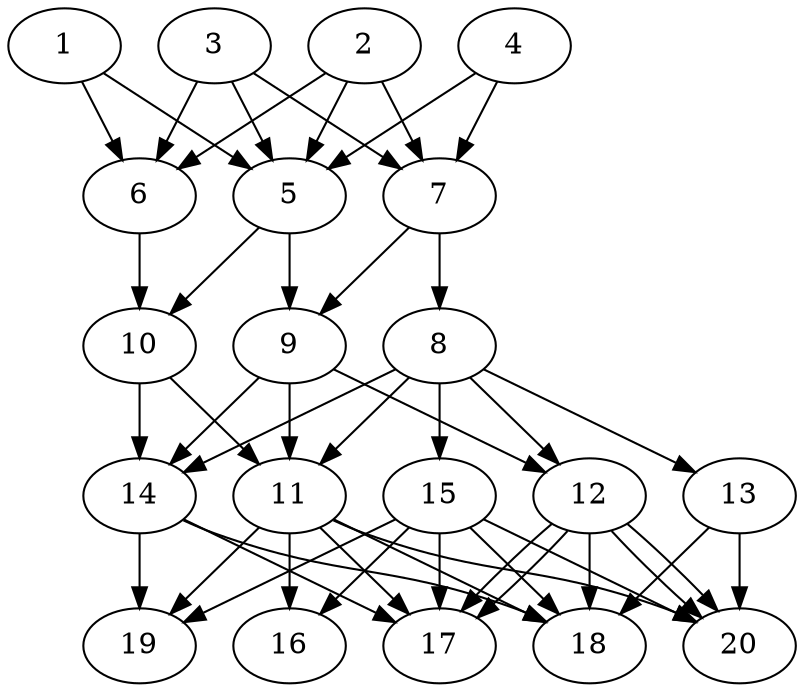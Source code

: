 // DAG automatically generated by daggen at Tue Aug  6 16:20:30 2019
// ./daggen --dot -n 20 --ccr 0.3 --fat 0.6 --regular 0.5 --density 0.9 --mindata 5242880 --maxdata 52428800 
digraph G {
  1 [size="104710827", alpha="0.11", expect_size="31413248"] 
  1 -> 5 [size ="31413248"]
  1 -> 6 [size ="31413248"]
  2 [size="156163413", alpha="0.10", expect_size="46849024"] 
  2 -> 5 [size ="46849024"]
  2 -> 6 [size ="46849024"]
  2 -> 7 [size ="46849024"]
  3 [size="27473920", alpha="0.14", expect_size="8242176"] 
  3 -> 5 [size ="8242176"]
  3 -> 6 [size ="8242176"]
  3 -> 7 [size ="8242176"]
  4 [size="133905067", alpha="0.08", expect_size="40171520"] 
  4 -> 5 [size ="40171520"]
  4 -> 7 [size ="40171520"]
  5 [size="102464853", alpha="0.09", expect_size="30739456"] 
  5 -> 9 [size ="30739456"]
  5 -> 10 [size ="30739456"]
  6 [size="139250347", alpha="0.13", expect_size="41775104"] 
  6 -> 10 [size ="41775104"]
  7 [size="155296427", alpha="0.02", expect_size="46588928"] 
  7 -> 8 [size ="46588928"]
  7 -> 9 [size ="46588928"]
  8 [size="43670187", alpha="0.11", expect_size="13101056"] 
  8 -> 11 [size ="13101056"]
  8 -> 12 [size ="13101056"]
  8 -> 13 [size ="13101056"]
  8 -> 14 [size ="13101056"]
  8 -> 15 [size ="13101056"]
  9 [size="174414507", alpha="0.15", expect_size="52324352"] 
  9 -> 11 [size ="52324352"]
  9 -> 12 [size ="52324352"]
  9 -> 14 [size ="52324352"]
  10 [size="19848533", alpha="0.03", expect_size="5954560"] 
  10 -> 11 [size ="5954560"]
  10 -> 14 [size ="5954560"]
  11 [size="132590933", alpha="0.10", expect_size="39777280"] 
  11 -> 16 [size ="39777280"]
  11 -> 17 [size ="39777280"]
  11 -> 18 [size ="39777280"]
  11 -> 19 [size ="39777280"]
  11 -> 20 [size ="39777280"]
  12 [size="64413013", alpha="0.05", expect_size="19323904"] 
  12 -> 17 [size ="19323904"]
  12 -> 17 [size ="19323904"]
  12 -> 18 [size ="19323904"]
  12 -> 20 [size ="19323904"]
  12 -> 20 [size ="19323904"]
  13 [size="139646293", alpha="0.15", expect_size="41893888"] 
  13 -> 18 [size ="41893888"]
  13 -> 20 [size ="41893888"]
  14 [size="93931520", alpha="0.17", expect_size="28179456"] 
  14 -> 17 [size ="28179456"]
  14 -> 18 [size ="28179456"]
  14 -> 19 [size ="28179456"]
  15 [size="159675733", alpha="0.15", expect_size="47902720"] 
  15 -> 16 [size ="47902720"]
  15 -> 17 [size ="47902720"]
  15 -> 18 [size ="47902720"]
  15 -> 19 [size ="47902720"]
  15 -> 20 [size ="47902720"]
  16 [size="73076053", alpha="0.02", expect_size="21922816"] 
  17 [size="172182187", alpha="0.05", expect_size="51654656"] 
  18 [size="30870187", alpha="0.05", expect_size="9261056"] 
  19 [size="120678400", alpha="0.15", expect_size="36203520"] 
  20 [size="79479467", alpha="0.07", expect_size="23843840"] 
}
